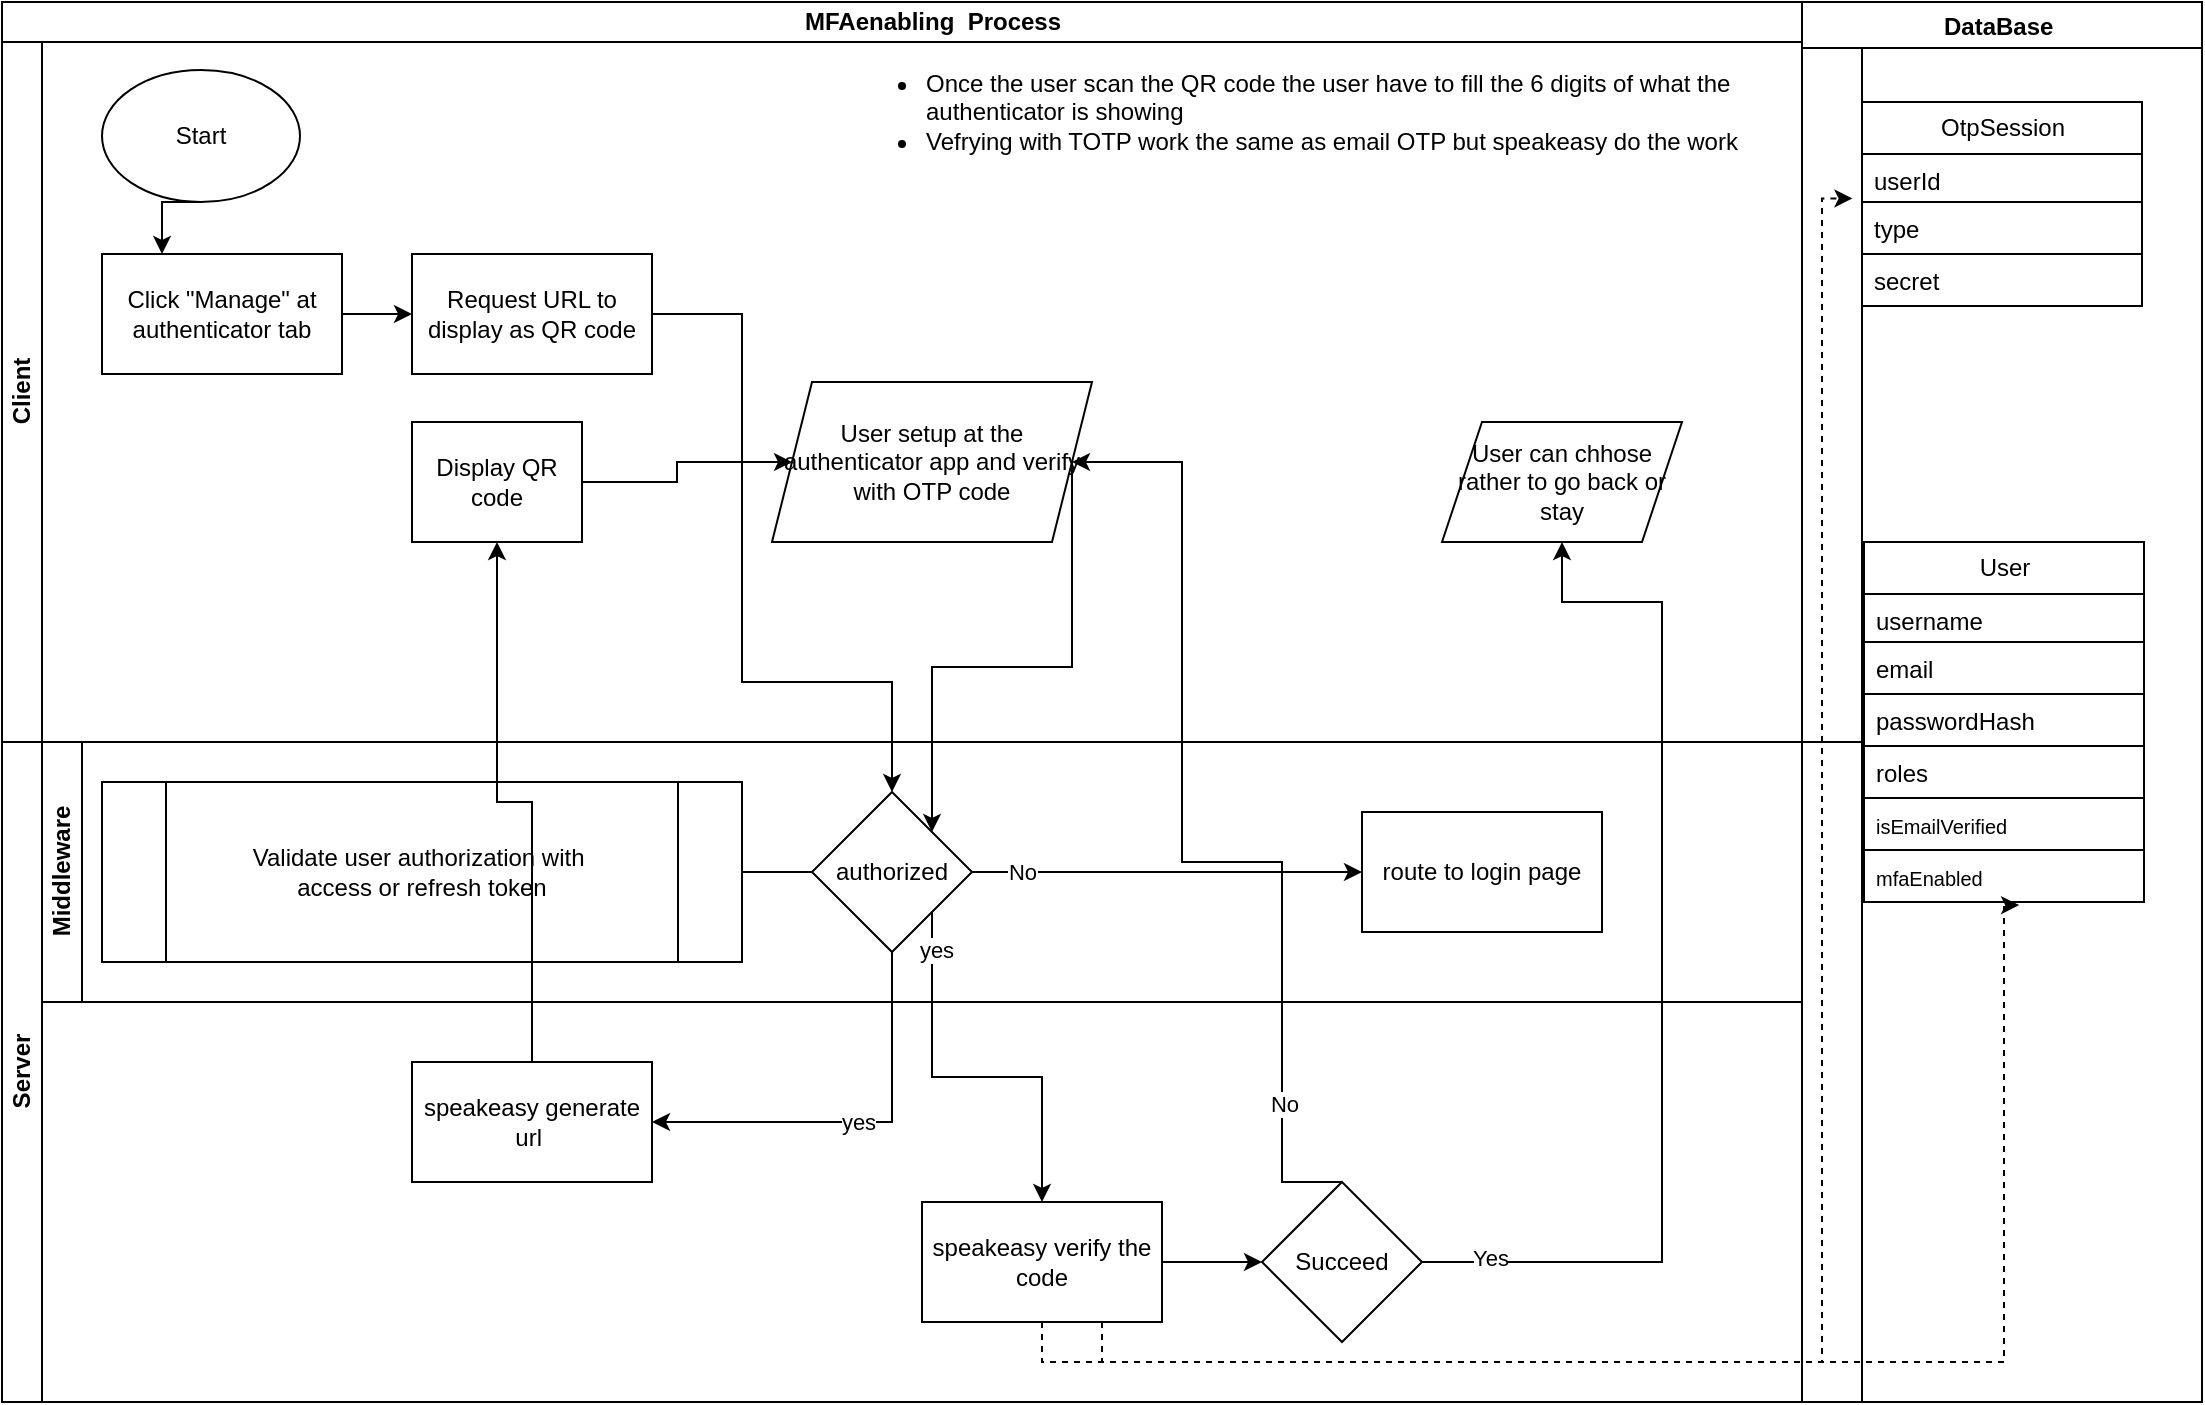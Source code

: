 <mxfile version="27.0.9">
  <diagram name="Page-1" id="CBJdgLjMIpa7Q31yUuGV">
    <mxGraphModel dx="992" dy="734" grid="1" gridSize="10" guides="1" tooltips="1" connect="1" arrows="1" fold="1" page="1" pageScale="1" pageWidth="850" pageHeight="1100" math="0" shadow="0">
      <root>
        <mxCell id="0" />
        <mxCell id="1" parent="0" />
        <mxCell id="6GXhxEvcMHHpix3nZXK5-1" value="MFAenabling&amp;nbsp; Process" style="swimlane;childLayout=stackLayout;resizeParent=1;resizeParentMax=0;horizontal=1;startSize=20;horizontalStack=0;html=1;" vertex="1" parent="1">
          <mxGeometry x="220" y="200" width="930" height="700" as="geometry" />
        </mxCell>
        <mxCell id="6GXhxEvcMHHpix3nZXK5-2" value="Client" style="swimlane;startSize=20;horizontal=0;html=1;" vertex="1" parent="6GXhxEvcMHHpix3nZXK5-1">
          <mxGeometry y="20" width="930" height="350" as="geometry" />
        </mxCell>
        <mxCell id="6GXhxEvcMHHpix3nZXK5-52" style="edgeStyle=orthogonalEdgeStyle;rounded=0;orthogonalLoop=1;jettySize=auto;html=1;exitX=0.5;exitY=1;exitDx=0;exitDy=0;entryX=0.25;entryY=0;entryDx=0;entryDy=0;" edge="1" parent="6GXhxEvcMHHpix3nZXK5-2" source="6GXhxEvcMHHpix3nZXK5-50" target="6GXhxEvcMHHpix3nZXK5-51">
          <mxGeometry relative="1" as="geometry" />
        </mxCell>
        <mxCell id="6GXhxEvcMHHpix3nZXK5-50" value="&lt;font&gt;Start&lt;/font&gt;" style="ellipse;whiteSpace=wrap;html=1;" vertex="1" parent="6GXhxEvcMHHpix3nZXK5-2">
          <mxGeometry x="50" y="14" width="99" height="66" as="geometry" />
        </mxCell>
        <mxCell id="6GXhxEvcMHHpix3nZXK5-55" style="edgeStyle=orthogonalEdgeStyle;rounded=0;orthogonalLoop=1;jettySize=auto;html=1;exitX=1;exitY=0.5;exitDx=0;exitDy=0;entryX=0;entryY=0.5;entryDx=0;entryDy=0;" edge="1" parent="6GXhxEvcMHHpix3nZXK5-2" source="6GXhxEvcMHHpix3nZXK5-51" target="6GXhxEvcMHHpix3nZXK5-53">
          <mxGeometry relative="1" as="geometry" />
        </mxCell>
        <mxCell id="6GXhxEvcMHHpix3nZXK5-51" value="Click &quot;Manage&quot; at authenticator tab" style="rounded=0;whiteSpace=wrap;html=1;" vertex="1" parent="6GXhxEvcMHHpix3nZXK5-2">
          <mxGeometry x="50" y="106" width="120" height="60" as="geometry" />
        </mxCell>
        <mxCell id="6GXhxEvcMHHpix3nZXK5-53" value="Request URL to display as QR code" style="rounded=0;whiteSpace=wrap;html=1;" vertex="1" parent="6GXhxEvcMHHpix3nZXK5-2">
          <mxGeometry x="205" y="106" width="120" height="60" as="geometry" />
        </mxCell>
        <mxCell id="6GXhxEvcMHHpix3nZXK5-64" style="edgeStyle=orthogonalEdgeStyle;rounded=0;orthogonalLoop=1;jettySize=auto;html=1;exitX=1;exitY=0.5;exitDx=0;exitDy=0;entryX=0;entryY=0.5;entryDx=0;entryDy=0;" edge="1" parent="6GXhxEvcMHHpix3nZXK5-2" source="6GXhxEvcMHHpix3nZXK5-60" target="6GXhxEvcMHHpix3nZXK5-62">
          <mxGeometry relative="1" as="geometry" />
        </mxCell>
        <mxCell id="6GXhxEvcMHHpix3nZXK5-60" value="Display QR code" style="rounded=0;whiteSpace=wrap;html=1;" vertex="1" parent="6GXhxEvcMHHpix3nZXK5-2">
          <mxGeometry x="205" y="190" width="85" height="60" as="geometry" />
        </mxCell>
        <mxCell id="6GXhxEvcMHHpix3nZXK5-62" value="User setup at the authenticator app and verify with OTP code" style="shape=parallelogram;perimeter=parallelogramPerimeter;whiteSpace=wrap;html=1;fixedSize=1;" vertex="1" parent="6GXhxEvcMHHpix3nZXK5-2">
          <mxGeometry x="385" y="170" width="160" height="80" as="geometry" />
        </mxCell>
        <mxCell id="6GXhxEvcMHHpix3nZXK5-74" value="User can chhose rather to go back or stay" style="shape=parallelogram;perimeter=parallelogramPerimeter;whiteSpace=wrap;html=1;fixedSize=1;" vertex="1" parent="6GXhxEvcMHHpix3nZXK5-2">
          <mxGeometry x="720" y="190" width="120" height="60" as="geometry" />
        </mxCell>
        <mxCell id="6GXhxEvcMHHpix3nZXK5-84" value="&lt;ul&gt;&lt;li&gt;Once the user scan the QR code the user have to fill the 6 digits of what the authenticator is showing&lt;/li&gt;&lt;li&gt;Vefrying with TOTP work the same as email OTP but speakeasy do the work&lt;/li&gt;&lt;/ul&gt;" style="text;html=1;align=left;verticalAlign=middle;whiteSpace=wrap;rounded=0;" vertex="1" parent="6GXhxEvcMHHpix3nZXK5-2">
          <mxGeometry x="420" y="10" width="470" height="50" as="geometry" />
        </mxCell>
        <mxCell id="6GXhxEvcMHHpix3nZXK5-11" value="Server" style="swimlane;startSize=20;horizontal=0;html=1;" vertex="1" parent="6GXhxEvcMHHpix3nZXK5-1">
          <mxGeometry y="370" width="930" height="330" as="geometry" />
        </mxCell>
        <mxCell id="6GXhxEvcMHHpix3nZXK5-12" value="Middleware" style="swimlane;startSize=20;horizontal=0;html=1;" vertex="1" parent="6GXhxEvcMHHpix3nZXK5-11">
          <mxGeometry x="20" width="880" height="130" as="geometry" />
        </mxCell>
        <mxCell id="6GXhxEvcMHHpix3nZXK5-13" style="edgeStyle=orthogonalEdgeStyle;rounded=0;orthogonalLoop=1;jettySize=auto;html=1;exitX=1;exitY=0.5;exitDx=0;exitDy=0;entryX=0;entryY=0.5;entryDx=0;entryDy=0;endArrow=none;startFill=0;" edge="1" parent="6GXhxEvcMHHpix3nZXK5-12" source="6GXhxEvcMHHpix3nZXK5-14" target="6GXhxEvcMHHpix3nZXK5-17">
          <mxGeometry relative="1" as="geometry" />
        </mxCell>
        <mxCell id="6GXhxEvcMHHpix3nZXK5-14" value="Validate user authorization with&amp;nbsp;&lt;div&gt;access or refresh token&lt;/div&gt;" style="shape=process;whiteSpace=wrap;html=1;backgroundOutline=1;" vertex="1" parent="6GXhxEvcMHHpix3nZXK5-12">
          <mxGeometry x="30" y="20" width="320" height="90" as="geometry" />
        </mxCell>
        <mxCell id="6GXhxEvcMHHpix3nZXK5-15" style="edgeStyle=orthogonalEdgeStyle;rounded=0;orthogonalLoop=1;jettySize=auto;html=1;exitX=1;exitY=0.5;exitDx=0;exitDy=0;entryX=0;entryY=0.5;entryDx=0;entryDy=0;" edge="1" parent="6GXhxEvcMHHpix3nZXK5-12" source="6GXhxEvcMHHpix3nZXK5-17" target="6GXhxEvcMHHpix3nZXK5-18">
          <mxGeometry relative="1" as="geometry">
            <mxPoint x="660" y="65" as="targetPoint" />
          </mxGeometry>
        </mxCell>
        <mxCell id="6GXhxEvcMHHpix3nZXK5-16" value="No" style="edgeLabel;html=1;align=center;verticalAlign=middle;resizable=0;points=[];" vertex="1" connectable="0" parent="6GXhxEvcMHHpix3nZXK5-15">
          <mxGeometry x="-0.744" relative="1" as="geometry">
            <mxPoint as="offset" />
          </mxGeometry>
        </mxCell>
        <mxCell id="6GXhxEvcMHHpix3nZXK5-17" value="authorized" style="rhombus;whiteSpace=wrap;html=1;" vertex="1" parent="6GXhxEvcMHHpix3nZXK5-12">
          <mxGeometry x="385" y="25" width="80" height="80" as="geometry" />
        </mxCell>
        <mxCell id="6GXhxEvcMHHpix3nZXK5-18" value="route to login page" style="rounded=0;whiteSpace=wrap;html=1;" vertex="1" parent="6GXhxEvcMHHpix3nZXK5-12">
          <mxGeometry x="660" y="35" width="120" height="60" as="geometry" />
        </mxCell>
        <mxCell id="6GXhxEvcMHHpix3nZXK5-54" value="speakeasy generate url&amp;nbsp;" style="rounded=0;whiteSpace=wrap;html=1;" vertex="1" parent="6GXhxEvcMHHpix3nZXK5-11">
          <mxGeometry x="205" y="160" width="120" height="60" as="geometry" />
        </mxCell>
        <mxCell id="6GXhxEvcMHHpix3nZXK5-58" value="yes" style="edgeStyle=orthogonalEdgeStyle;rounded=0;orthogonalLoop=1;jettySize=auto;html=1;exitX=0.5;exitY=1;exitDx=0;exitDy=0;entryX=1;entryY=0.5;entryDx=0;entryDy=0;" edge="1" parent="6GXhxEvcMHHpix3nZXK5-11" source="6GXhxEvcMHHpix3nZXK5-17" target="6GXhxEvcMHHpix3nZXK5-54">
          <mxGeometry relative="1" as="geometry" />
        </mxCell>
        <mxCell id="6GXhxEvcMHHpix3nZXK5-70" style="edgeStyle=orthogonalEdgeStyle;rounded=0;orthogonalLoop=1;jettySize=auto;html=1;exitX=1;exitY=0.5;exitDx=0;exitDy=0;entryX=0;entryY=0.5;entryDx=0;entryDy=0;" edge="1" parent="6GXhxEvcMHHpix3nZXK5-11" source="6GXhxEvcMHHpix3nZXK5-66" target="6GXhxEvcMHHpix3nZXK5-69">
          <mxGeometry relative="1" as="geometry" />
        </mxCell>
        <mxCell id="6GXhxEvcMHHpix3nZXK5-66" value="speakeasy verify the code" style="rounded=0;whiteSpace=wrap;html=1;" vertex="1" parent="6GXhxEvcMHHpix3nZXK5-11">
          <mxGeometry x="460" y="230" width="120" height="60" as="geometry" />
        </mxCell>
        <mxCell id="6GXhxEvcMHHpix3nZXK5-68" style="edgeStyle=orthogonalEdgeStyle;rounded=0;orthogonalLoop=1;jettySize=auto;html=1;exitX=1;exitY=1;exitDx=0;exitDy=0;entryX=0.5;entryY=0;entryDx=0;entryDy=0;" edge="1" parent="6GXhxEvcMHHpix3nZXK5-11" source="6GXhxEvcMHHpix3nZXK5-17" target="6GXhxEvcMHHpix3nZXK5-66">
          <mxGeometry relative="1" as="geometry" />
        </mxCell>
        <mxCell id="6GXhxEvcMHHpix3nZXK5-79" value="yes" style="edgeLabel;html=1;align=center;verticalAlign=middle;resizable=0;points=[];" vertex="1" connectable="0" parent="6GXhxEvcMHHpix3nZXK5-68">
          <mxGeometry x="-0.812" y="2" relative="1" as="geometry">
            <mxPoint as="offset" />
          </mxGeometry>
        </mxCell>
        <mxCell id="6GXhxEvcMHHpix3nZXK5-69" value="Succeed" style="rhombus;whiteSpace=wrap;html=1;" vertex="1" parent="6GXhxEvcMHHpix3nZXK5-11">
          <mxGeometry x="630" y="220" width="80" height="80" as="geometry" />
        </mxCell>
        <mxCell id="6GXhxEvcMHHpix3nZXK5-57" style="edgeStyle=orthogonalEdgeStyle;rounded=0;orthogonalLoop=1;jettySize=auto;html=1;exitX=1;exitY=0.5;exitDx=0;exitDy=0;entryX=0.5;entryY=0;entryDx=0;entryDy=0;" edge="1" parent="6GXhxEvcMHHpix3nZXK5-1" source="6GXhxEvcMHHpix3nZXK5-53" target="6GXhxEvcMHHpix3nZXK5-17">
          <mxGeometry relative="1" as="geometry">
            <Array as="points">
              <mxPoint x="370" y="156" />
              <mxPoint x="370" y="340" />
              <mxPoint x="445" y="340" />
            </Array>
          </mxGeometry>
        </mxCell>
        <mxCell id="6GXhxEvcMHHpix3nZXK5-61" style="edgeStyle=orthogonalEdgeStyle;rounded=0;orthogonalLoop=1;jettySize=auto;html=1;exitX=0.5;exitY=0;exitDx=0;exitDy=0;entryX=0.5;entryY=1;entryDx=0;entryDy=0;" edge="1" parent="6GXhxEvcMHHpix3nZXK5-1" source="6GXhxEvcMHHpix3nZXK5-54" target="6GXhxEvcMHHpix3nZXK5-60">
          <mxGeometry relative="1" as="geometry" />
        </mxCell>
        <mxCell id="6GXhxEvcMHHpix3nZXK5-65" style="edgeStyle=orthogonalEdgeStyle;rounded=0;orthogonalLoop=1;jettySize=auto;html=1;exitX=1;exitY=0.5;exitDx=0;exitDy=0;entryX=1;entryY=0;entryDx=0;entryDy=0;" edge="1" parent="6GXhxEvcMHHpix3nZXK5-1" source="6GXhxEvcMHHpix3nZXK5-62" target="6GXhxEvcMHHpix3nZXK5-17">
          <mxGeometry relative="1" as="geometry" />
        </mxCell>
        <mxCell id="6GXhxEvcMHHpix3nZXK5-75" style="edgeStyle=orthogonalEdgeStyle;rounded=0;orthogonalLoop=1;jettySize=auto;html=1;exitX=1;exitY=0.5;exitDx=0;exitDy=0;entryX=0.5;entryY=1;entryDx=0;entryDy=0;" edge="1" parent="6GXhxEvcMHHpix3nZXK5-1" source="6GXhxEvcMHHpix3nZXK5-69" target="6GXhxEvcMHHpix3nZXK5-74">
          <mxGeometry relative="1" as="geometry">
            <Array as="points">
              <mxPoint x="830" y="630" />
              <mxPoint x="830" y="300" />
              <mxPoint x="780" y="300" />
            </Array>
          </mxGeometry>
        </mxCell>
        <mxCell id="6GXhxEvcMHHpix3nZXK5-78" value="Yes" style="edgeLabel;html=1;align=center;verticalAlign=middle;resizable=0;points=[];" vertex="1" connectable="0" parent="6GXhxEvcMHHpix3nZXK5-75">
          <mxGeometry x="-0.871" y="2" relative="1" as="geometry">
            <mxPoint as="offset" />
          </mxGeometry>
        </mxCell>
        <mxCell id="6GXhxEvcMHHpix3nZXK5-76" style="edgeStyle=orthogonalEdgeStyle;rounded=0;orthogonalLoop=1;jettySize=auto;html=1;exitX=0.5;exitY=0;exitDx=0;exitDy=0;entryX=1;entryY=0.5;entryDx=0;entryDy=0;" edge="1" parent="6GXhxEvcMHHpix3nZXK5-1" source="6GXhxEvcMHHpix3nZXK5-69" target="6GXhxEvcMHHpix3nZXK5-62">
          <mxGeometry relative="1" as="geometry">
            <Array as="points">
              <mxPoint x="640" y="590" />
              <mxPoint x="640" y="430" />
              <mxPoint x="590" y="430" />
              <mxPoint x="590" y="230" />
            </Array>
          </mxGeometry>
        </mxCell>
        <mxCell id="6GXhxEvcMHHpix3nZXK5-77" value="No" style="edgeLabel;html=1;align=center;verticalAlign=middle;resizable=0;points=[];" vertex="1" connectable="0" parent="6GXhxEvcMHHpix3nZXK5-76">
          <mxGeometry x="-0.719" y="-1" relative="1" as="geometry">
            <mxPoint as="offset" />
          </mxGeometry>
        </mxCell>
        <mxCell id="6GXhxEvcMHHpix3nZXK5-31" value="DataBase " style="swimlane;" vertex="1" parent="1">
          <mxGeometry x="1120" y="200" width="200" height="700" as="geometry" />
        </mxCell>
        <mxCell id="6GXhxEvcMHHpix3nZXK5-80" value="" style="group" vertex="1" connectable="0" parent="6GXhxEvcMHHpix3nZXK5-31">
          <mxGeometry x="30" y="50" width="140" height="102" as="geometry" />
        </mxCell>
        <mxCell id="6GXhxEvcMHHpix3nZXK5-33" value="OtpSession" style="swimlane;fontStyle=0;childLayout=stackLayout;horizontal=1;startSize=26;fillColor=none;horizontalStack=0;resizeParent=1;resizeParentMax=0;resizeLast=0;collapsible=1;marginBottom=0;html=1;strokeColor=default;container=0;" vertex="1" parent="6GXhxEvcMHHpix3nZXK5-80">
          <mxGeometry width="140" height="102" as="geometry" />
        </mxCell>
        <mxCell id="6GXhxEvcMHHpix3nZXK5-34" value="userId" style="text;strokeColor=default;fillColor=none;align=left;verticalAlign=top;spacingLeft=4;spacingRight=4;overflow=hidden;rotatable=0;points=[[0,0.5],[1,0.5]];portConstraint=eastwest;whiteSpace=wrap;html=1;container=0;" vertex="1" parent="6GXhxEvcMHHpix3nZXK5-80">
          <mxGeometry y="26" width="140" height="24" as="geometry" />
        </mxCell>
        <mxCell id="6GXhxEvcMHHpix3nZXK5-35" value="type" style="text;strokeColor=default;fillColor=none;align=left;verticalAlign=top;spacingLeft=4;spacingRight=4;overflow=hidden;rotatable=0;points=[[0,0.5],[1,0.5]];portConstraint=eastwest;whiteSpace=wrap;html=1;container=0;" vertex="1" parent="6GXhxEvcMHHpix3nZXK5-80">
          <mxGeometry y="50" width="140" height="26" as="geometry" />
        </mxCell>
        <mxCell id="6GXhxEvcMHHpix3nZXK5-36" value="secret" style="text;strokeColor=default;fillColor=none;align=left;verticalAlign=top;spacingLeft=4;spacingRight=4;overflow=hidden;rotatable=0;points=[[0,0.5],[1,0.5]];portConstraint=eastwest;whiteSpace=wrap;html=1;container=0;" vertex="1" parent="6GXhxEvcMHHpix3nZXK5-80">
          <mxGeometry y="76" width="140" height="26" as="geometry" />
        </mxCell>
        <mxCell id="6GXhxEvcMHHpix3nZXK5-40" value="" style="group" vertex="1" connectable="0" parent="1">
          <mxGeometry x="1151" y="470" width="140" height="180" as="geometry" />
        </mxCell>
        <mxCell id="6GXhxEvcMHHpix3nZXK5-41" value="User" style="swimlane;fontStyle=0;childLayout=stackLayout;horizontal=1;startSize=26;fillColor=none;horizontalStack=0;resizeParent=1;resizeParentMax=0;resizeLast=0;collapsible=1;marginBottom=0;html=1;strokeColor=default;" vertex="1" parent="6GXhxEvcMHHpix3nZXK5-40">
          <mxGeometry width="140" height="102" as="geometry" />
        </mxCell>
        <mxCell id="6GXhxEvcMHHpix3nZXK5-42" value="username" style="text;strokeColor=default;fillColor=none;align=left;verticalAlign=top;spacingLeft=4;spacingRight=4;overflow=hidden;rotatable=0;points=[[0,0.5],[1,0.5]];portConstraint=eastwest;whiteSpace=wrap;html=1;" vertex="1" parent="6GXhxEvcMHHpix3nZXK5-41">
          <mxGeometry y="26" width="140" height="24" as="geometry" />
        </mxCell>
        <mxCell id="6GXhxEvcMHHpix3nZXK5-43" value="email" style="text;strokeColor=default;fillColor=none;align=left;verticalAlign=top;spacingLeft=4;spacingRight=4;overflow=hidden;rotatable=0;points=[[0,0.5],[1,0.5]];portConstraint=eastwest;whiteSpace=wrap;html=1;" vertex="1" parent="6GXhxEvcMHHpix3nZXK5-41">
          <mxGeometry y="50" width="140" height="26" as="geometry" />
        </mxCell>
        <mxCell id="6GXhxEvcMHHpix3nZXK5-44" value="passwordHash" style="text;strokeColor=default;fillColor=none;align=left;verticalAlign=top;spacingLeft=4;spacingRight=4;overflow=hidden;rotatable=0;points=[[0,0.5],[1,0.5]];portConstraint=eastwest;whiteSpace=wrap;html=1;" vertex="1" parent="6GXhxEvcMHHpix3nZXK5-41">
          <mxGeometry y="76" width="140" height="26" as="geometry" />
        </mxCell>
        <mxCell id="6GXhxEvcMHHpix3nZXK5-45" value="roles" style="text;strokeColor=default;fillColor=none;align=left;verticalAlign=top;spacingLeft=4;spacingRight=4;overflow=hidden;rotatable=0;points=[[0,0.5],[1,0.5]];portConstraint=eastwest;whiteSpace=wrap;html=1;" vertex="1" parent="6GXhxEvcMHHpix3nZXK5-40">
          <mxGeometry y="102" width="140" height="26" as="geometry" />
        </mxCell>
        <mxCell id="6GXhxEvcMHHpix3nZXK5-46" value="&lt;font style=&quot;font-size: 10px;&quot;&gt;isEmailVerified&lt;/font&gt;" style="text;strokeColor=default;fillColor=none;align=left;verticalAlign=top;spacingLeft=4;spacingRight=4;overflow=hidden;rotatable=0;points=[[0,0.5],[1,0.5]];portConstraint=eastwest;whiteSpace=wrap;html=1;" vertex="1" parent="6GXhxEvcMHHpix3nZXK5-40">
          <mxGeometry y="128" width="140" height="26" as="geometry" />
        </mxCell>
        <mxCell id="6GXhxEvcMHHpix3nZXK5-47" value="&lt;font style=&quot;font-size: 10px;&quot;&gt;mfaEnabled&amp;nbsp;&amp;nbsp;&lt;/font&gt;" style="text;strokeColor=default;fillColor=none;align=left;verticalAlign=top;spacingLeft=4;spacingRight=4;overflow=hidden;rotatable=0;points=[[0,0.5],[1,0.5]];portConstraint=eastwest;whiteSpace=wrap;html=1;" vertex="1" parent="6GXhxEvcMHHpix3nZXK5-40">
          <mxGeometry y="154" width="140" height="26" as="geometry" />
        </mxCell>
        <mxCell id="6GXhxEvcMHHpix3nZXK5-81" style="edgeStyle=orthogonalEdgeStyle;rounded=0;orthogonalLoop=1;jettySize=auto;html=1;exitX=0.5;exitY=1;exitDx=0;exitDy=0;entryX=-0.034;entryY=-0.068;entryDx=0;entryDy=0;entryPerimeter=0;dashed=1;" edge="1" parent="1" source="6GXhxEvcMHHpix3nZXK5-66" target="6GXhxEvcMHHpix3nZXK5-35">
          <mxGeometry relative="1" as="geometry">
            <Array as="points">
              <mxPoint x="740" y="880" />
              <mxPoint x="1130" y="880" />
              <mxPoint x="1130" y="298" />
            </Array>
          </mxGeometry>
        </mxCell>
        <mxCell id="6GXhxEvcMHHpix3nZXK5-83" style="edgeStyle=orthogonalEdgeStyle;rounded=0;orthogonalLoop=1;jettySize=auto;html=1;exitX=0.75;exitY=1;exitDx=0;exitDy=0;entryX=0.554;entryY=1.06;entryDx=0;entryDy=0;entryPerimeter=0;dashed=1;" edge="1" parent="1" source="6GXhxEvcMHHpix3nZXK5-66" target="6GXhxEvcMHHpix3nZXK5-47">
          <mxGeometry relative="1" as="geometry">
            <Array as="points">
              <mxPoint x="770" y="880" />
              <mxPoint x="1221" y="880" />
              <mxPoint x="1221" y="652" />
            </Array>
          </mxGeometry>
        </mxCell>
      </root>
    </mxGraphModel>
  </diagram>
</mxfile>
